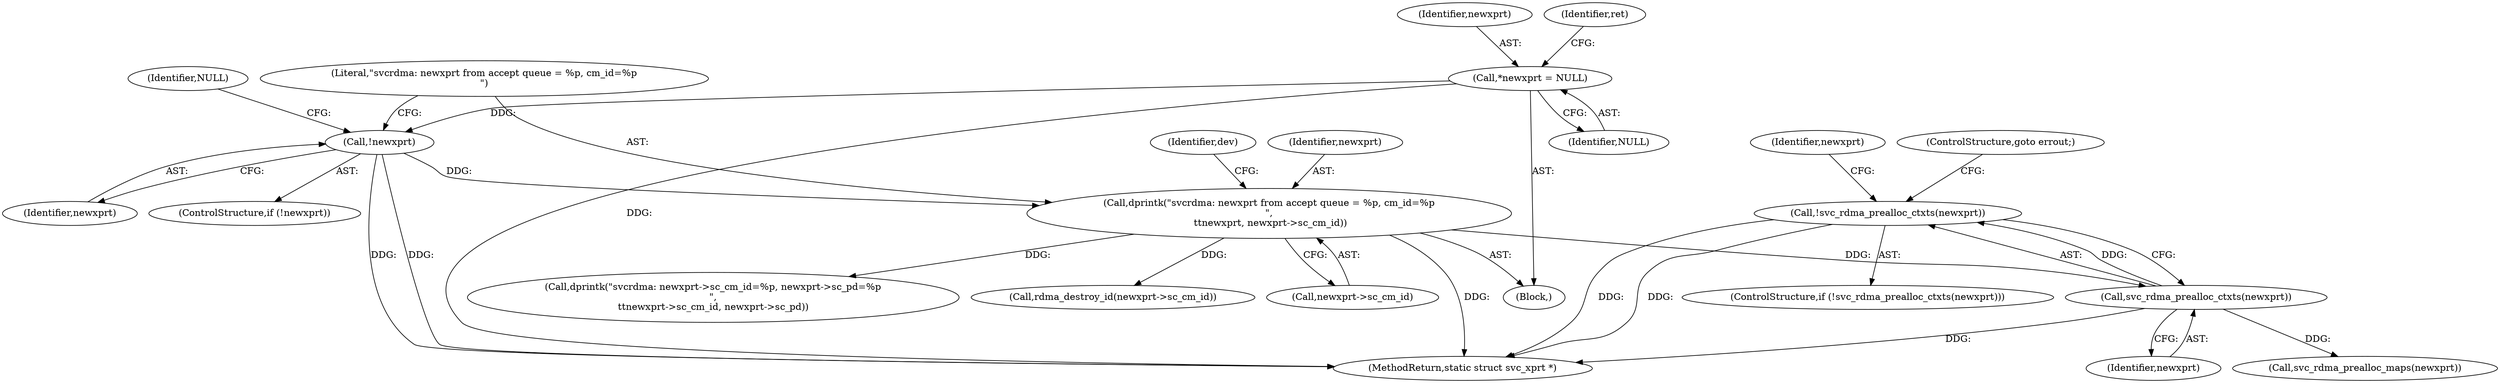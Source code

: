 digraph "0_linux_c70422f760c120480fee4de6c38804c72aa26bc1_44@API" {
"1000284" [label="(Call,!svc_rdma_prealloc_ctxts(newxprt))"];
"1000285" [label="(Call,svc_rdma_prealloc_ctxts(newxprt))"];
"1000178" [label="(Call,dprintk(\"svcrdma: newxprt from accept queue = %p, cm_id=%p\n\",\n \t\tnewxprt, newxprt->sc_cm_id))"];
"1000174" [label="(Call,!newxprt)"];
"1000116" [label="(Call,*newxprt = NULL)"];
"1000117" [label="(Identifier,newxprt)"];
"1000175" [label="(Identifier,newxprt)"];
"1000180" [label="(Identifier,newxprt)"];
"1000116" [label="(Call,*newxprt = NULL)"];
"1000118" [label="(Identifier,NULL)"];
"1000181" [label="(Call,newxprt->sc_cm_id)"];
"1000454" [label="(Call,dprintk(\"svcrdma: newxprt->sc_cm_id=%p, newxprt->sc_pd=%p\n\",\n\t\tnewxprt->sc_cm_id, newxprt->sc_pd))"];
"1000177" [label="(Identifier,NULL)"];
"1000285" [label="(Call,svc_rdma_prealloc_ctxts(newxprt))"];
"1000786" [label="(Call,rdma_destroy_id(newxprt->sc_cm_id))"];
"1000174" [label="(Call,!newxprt)"];
"1000284" [label="(Call,!svc_rdma_prealloc_ctxts(newxprt))"];
"1000287" [label="(ControlStructure,goto errout;)"];
"1000185" [label="(Identifier,dev)"];
"1000173" [label="(ControlStructure,if (!newxprt))"];
"1000179" [label="(Literal,\"svcrdma: newxprt from accept queue = %p, cm_id=%p\n\")"];
"1000797" [label="(MethodReturn,static struct svc_xprt *)"];
"1000113" [label="(Block,)"];
"1000178" [label="(Call,dprintk(\"svcrdma: newxprt from accept queue = %p, cm_id=%p\n\",\n \t\tnewxprt, newxprt->sc_cm_id))"];
"1000291" [label="(Identifier,newxprt)"];
"1000286" [label="(Identifier,newxprt)"];
"1000283" [label="(ControlStructure,if (!svc_rdma_prealloc_ctxts(newxprt)))"];
"1000127" [label="(Identifier,ret)"];
"1000290" [label="(Call,svc_rdma_prealloc_maps(newxprt))"];
"1000284" -> "1000283"  [label="AST: "];
"1000284" -> "1000285"  [label="CFG: "];
"1000285" -> "1000284"  [label="AST: "];
"1000287" -> "1000284"  [label="CFG: "];
"1000291" -> "1000284"  [label="CFG: "];
"1000284" -> "1000797"  [label="DDG: "];
"1000284" -> "1000797"  [label="DDG: "];
"1000285" -> "1000284"  [label="DDG: "];
"1000285" -> "1000286"  [label="CFG: "];
"1000286" -> "1000285"  [label="AST: "];
"1000285" -> "1000797"  [label="DDG: "];
"1000178" -> "1000285"  [label="DDG: "];
"1000285" -> "1000290"  [label="DDG: "];
"1000178" -> "1000113"  [label="AST: "];
"1000178" -> "1000181"  [label="CFG: "];
"1000179" -> "1000178"  [label="AST: "];
"1000180" -> "1000178"  [label="AST: "];
"1000181" -> "1000178"  [label="AST: "];
"1000185" -> "1000178"  [label="CFG: "];
"1000178" -> "1000797"  [label="DDG: "];
"1000174" -> "1000178"  [label="DDG: "];
"1000178" -> "1000454"  [label="DDG: "];
"1000178" -> "1000786"  [label="DDG: "];
"1000174" -> "1000173"  [label="AST: "];
"1000174" -> "1000175"  [label="CFG: "];
"1000175" -> "1000174"  [label="AST: "];
"1000177" -> "1000174"  [label="CFG: "];
"1000179" -> "1000174"  [label="CFG: "];
"1000174" -> "1000797"  [label="DDG: "];
"1000174" -> "1000797"  [label="DDG: "];
"1000116" -> "1000174"  [label="DDG: "];
"1000116" -> "1000113"  [label="AST: "];
"1000116" -> "1000118"  [label="CFG: "];
"1000117" -> "1000116"  [label="AST: "];
"1000118" -> "1000116"  [label="AST: "];
"1000127" -> "1000116"  [label="CFG: "];
"1000116" -> "1000797"  [label="DDG: "];
}

